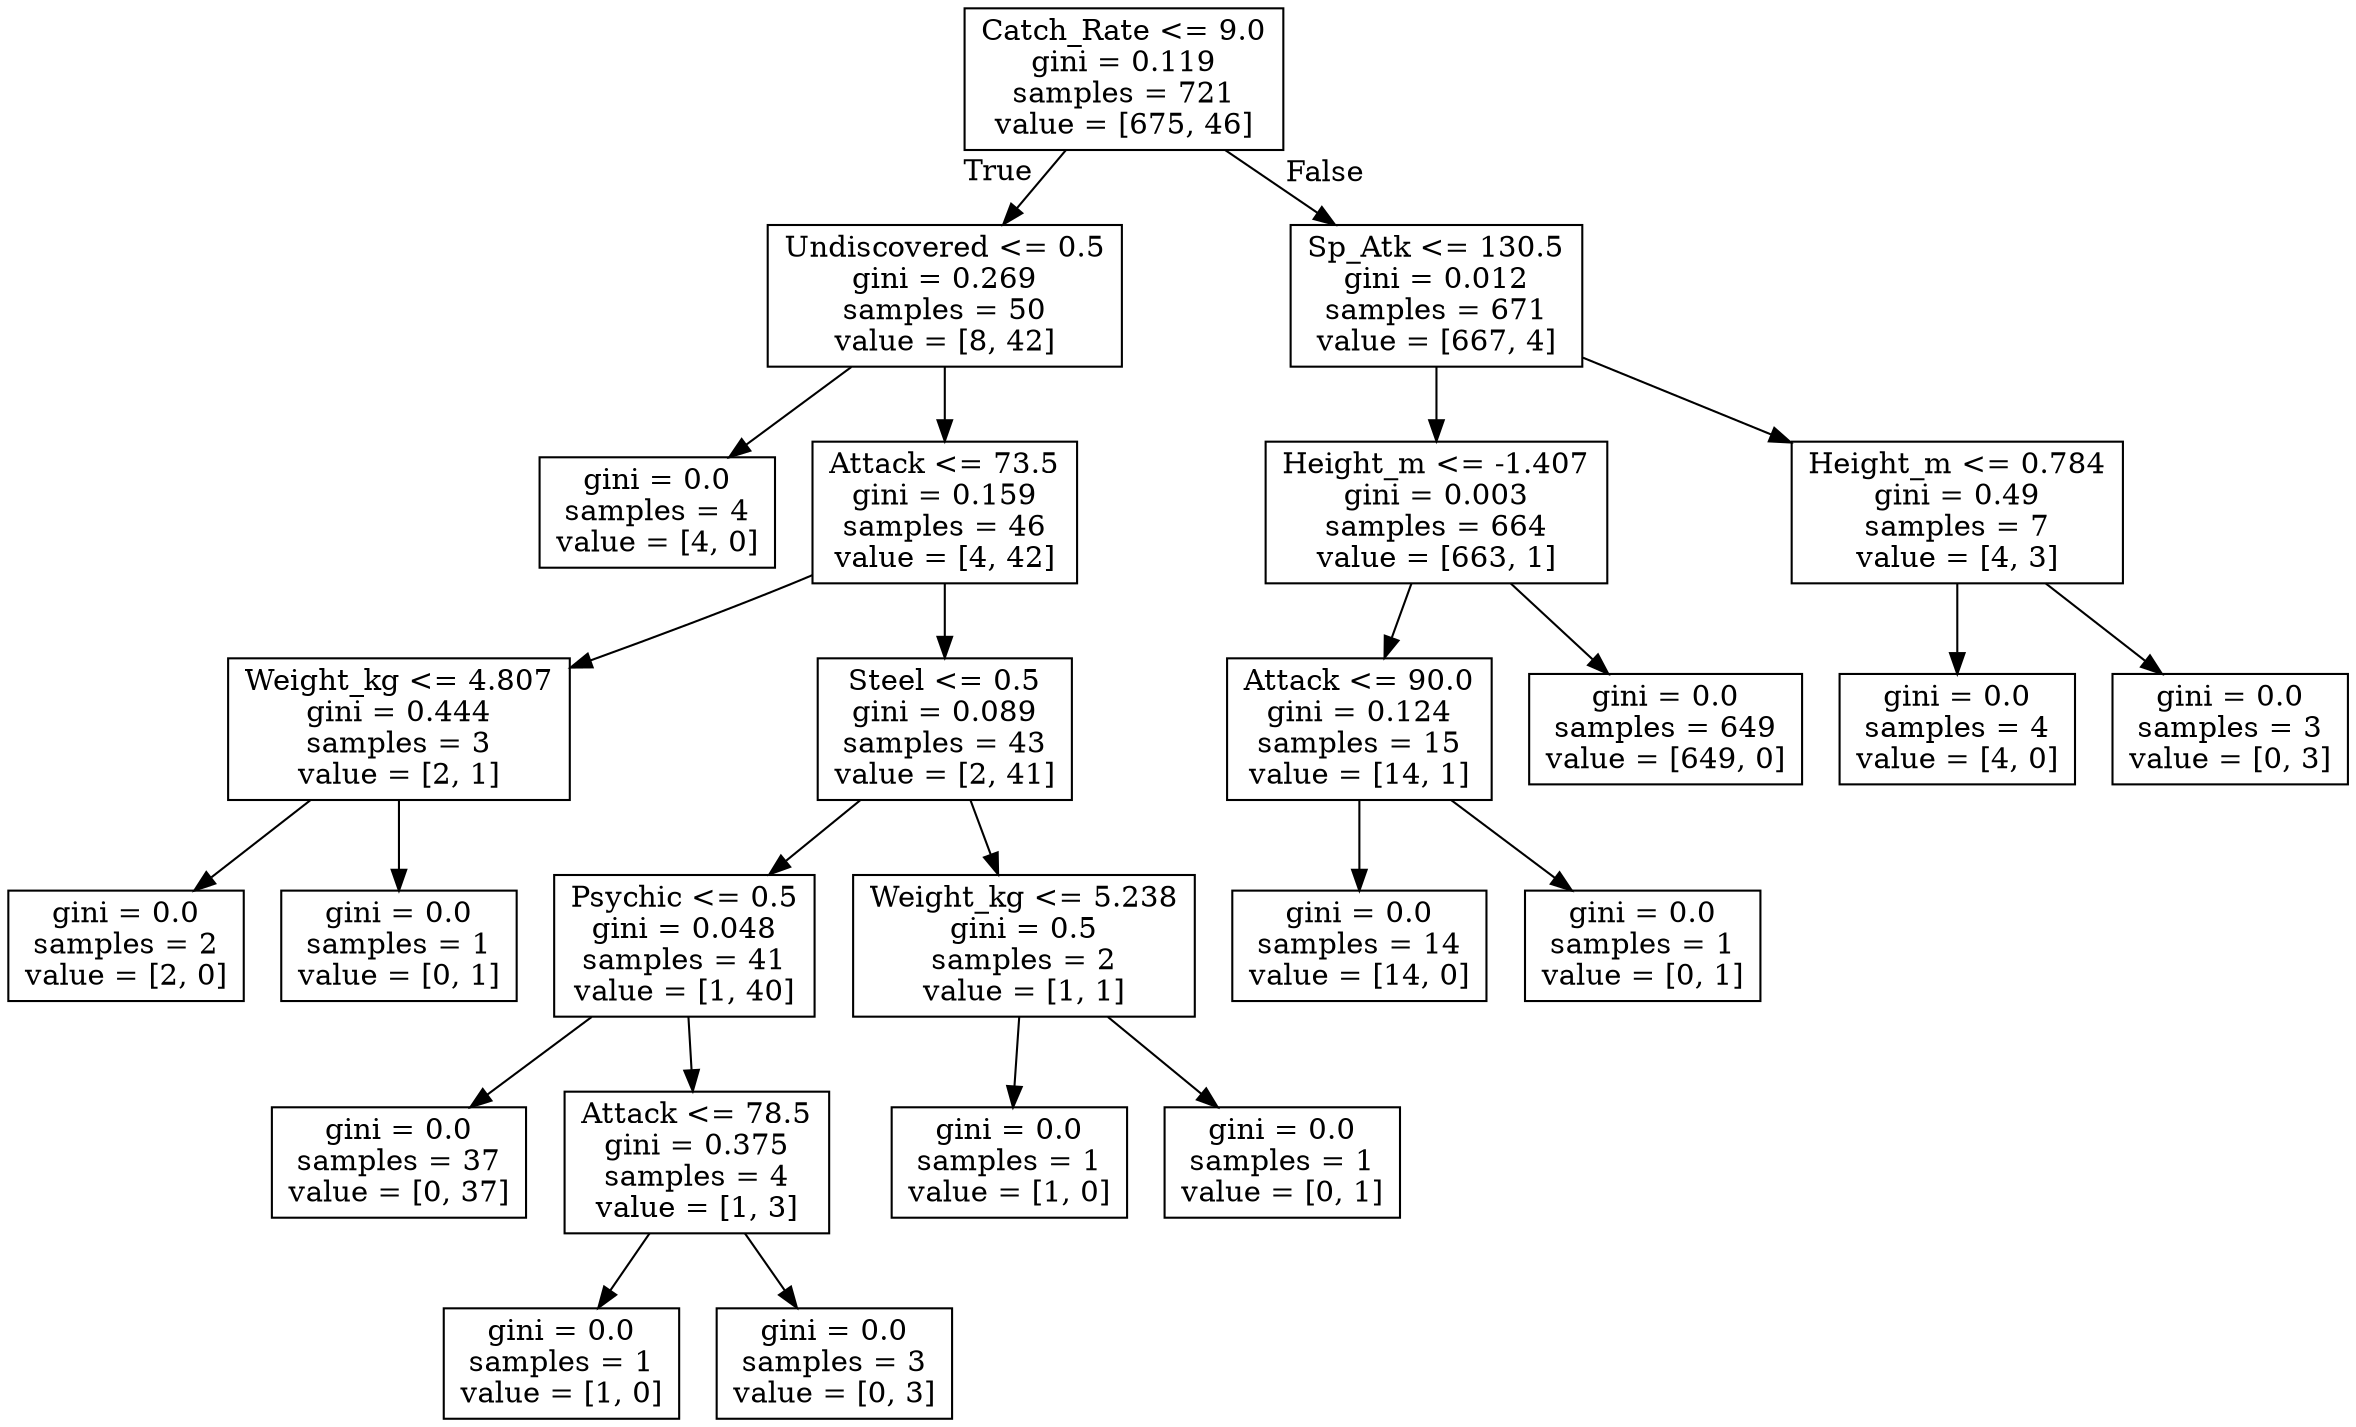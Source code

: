 digraph Tree {
node [shape=box] ;
0 [label="Catch_Rate <= 9.0\ngini = 0.119\nsamples = 721\nvalue = [675, 46]"] ;
1 [label="Undiscovered <= 0.5\ngini = 0.269\nsamples = 50\nvalue = [8, 42]"] ;
0 -> 1 [labeldistance=2.5, labelangle=45, headlabel="True"] ;
2 [label="gini = 0.0\nsamples = 4\nvalue = [4, 0]"] ;
1 -> 2 ;
3 [label="Attack <= 73.5\ngini = 0.159\nsamples = 46\nvalue = [4, 42]"] ;
1 -> 3 ;
4 [label="Weight_kg <= 4.807\ngini = 0.444\nsamples = 3\nvalue = [2, 1]"] ;
3 -> 4 ;
5 [label="gini = 0.0\nsamples = 2\nvalue = [2, 0]"] ;
4 -> 5 ;
6 [label="gini = 0.0\nsamples = 1\nvalue = [0, 1]"] ;
4 -> 6 ;
7 [label="Steel <= 0.5\ngini = 0.089\nsamples = 43\nvalue = [2, 41]"] ;
3 -> 7 ;
8 [label="Psychic <= 0.5\ngini = 0.048\nsamples = 41\nvalue = [1, 40]"] ;
7 -> 8 ;
9 [label="gini = 0.0\nsamples = 37\nvalue = [0, 37]"] ;
8 -> 9 ;
10 [label="Attack <= 78.5\ngini = 0.375\nsamples = 4\nvalue = [1, 3]"] ;
8 -> 10 ;
11 [label="gini = 0.0\nsamples = 1\nvalue = [1, 0]"] ;
10 -> 11 ;
12 [label="gini = 0.0\nsamples = 3\nvalue = [0, 3]"] ;
10 -> 12 ;
13 [label="Weight_kg <= 5.238\ngini = 0.5\nsamples = 2\nvalue = [1, 1]"] ;
7 -> 13 ;
14 [label="gini = 0.0\nsamples = 1\nvalue = [1, 0]"] ;
13 -> 14 ;
15 [label="gini = 0.0\nsamples = 1\nvalue = [0, 1]"] ;
13 -> 15 ;
16 [label="Sp_Atk <= 130.5\ngini = 0.012\nsamples = 671\nvalue = [667, 4]"] ;
0 -> 16 [labeldistance=2.5, labelangle=-45, headlabel="False"] ;
17 [label="Height_m <= -1.407\ngini = 0.003\nsamples = 664\nvalue = [663, 1]"] ;
16 -> 17 ;
18 [label="Attack <= 90.0\ngini = 0.124\nsamples = 15\nvalue = [14, 1]"] ;
17 -> 18 ;
19 [label="gini = 0.0\nsamples = 14\nvalue = [14, 0]"] ;
18 -> 19 ;
20 [label="gini = 0.0\nsamples = 1\nvalue = [0, 1]"] ;
18 -> 20 ;
21 [label="gini = 0.0\nsamples = 649\nvalue = [649, 0]"] ;
17 -> 21 ;
22 [label="Height_m <= 0.784\ngini = 0.49\nsamples = 7\nvalue = [4, 3]"] ;
16 -> 22 ;
23 [label="gini = 0.0\nsamples = 4\nvalue = [4, 0]"] ;
22 -> 23 ;
24 [label="gini = 0.0\nsamples = 3\nvalue = [0, 3]"] ;
22 -> 24 ;
}